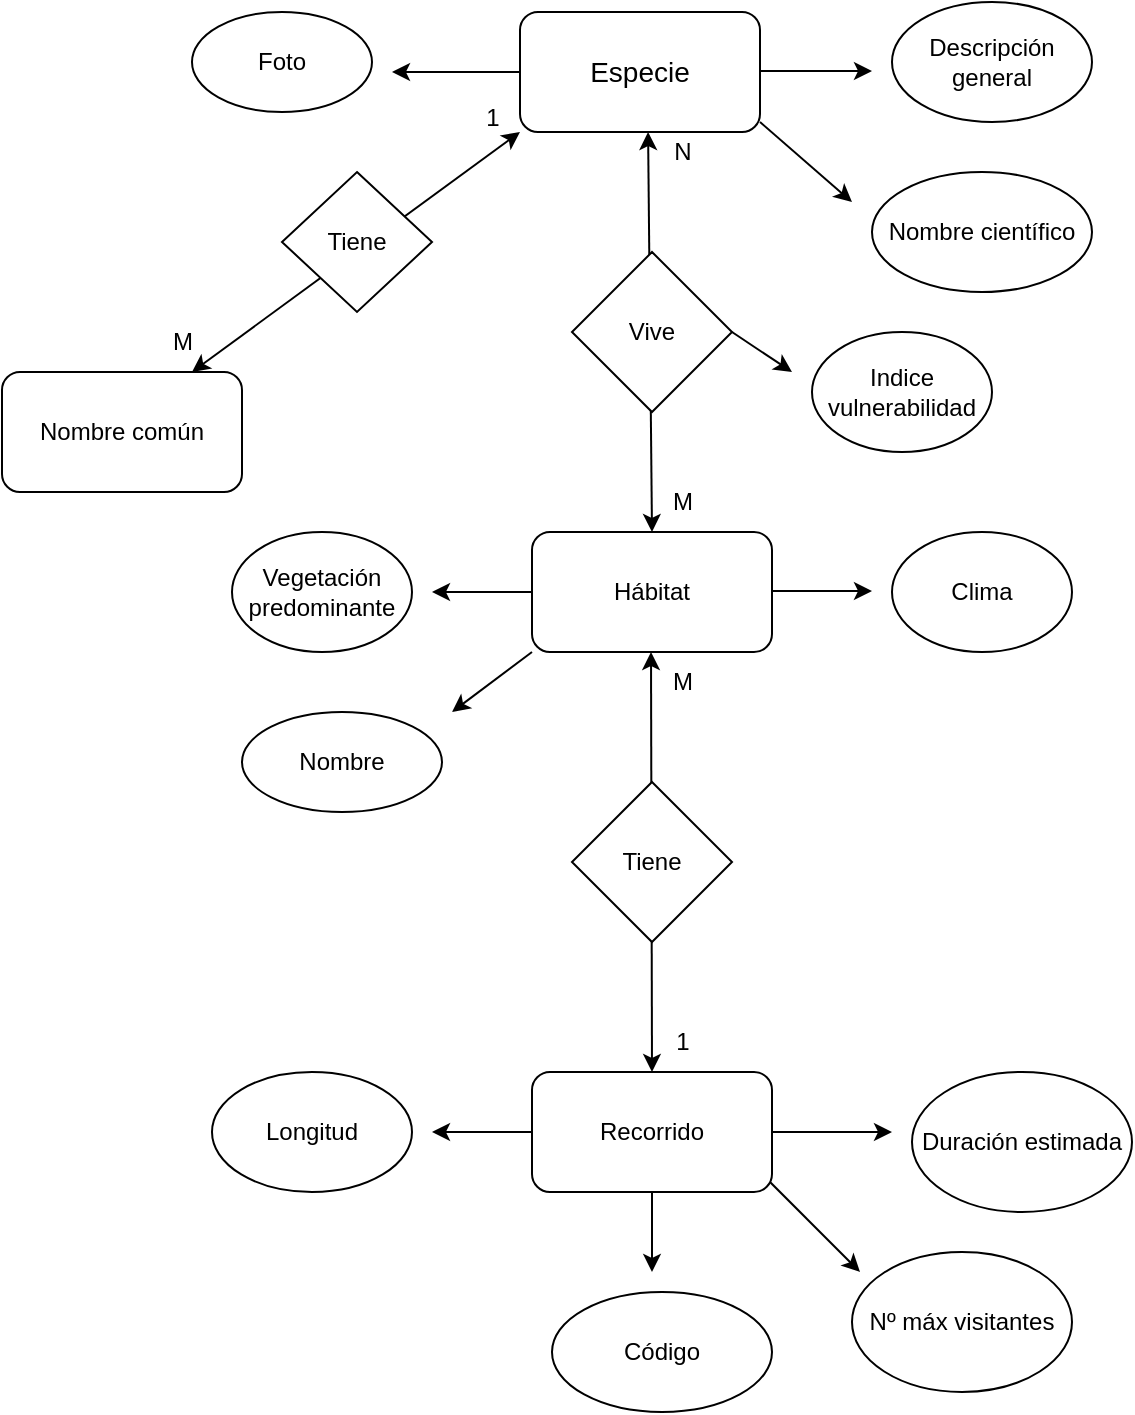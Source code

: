 <mxfile>
    <diagram id="MAq-5ib7vKx9HA5nYiOw" name="Page-1">
        <mxGraphModel dx="584" dy="761" grid="1" gridSize="10" guides="1" tooltips="1" connect="1" arrows="1" fold="1" page="1" pageScale="1" pageWidth="827" pageHeight="1169" math="0" shadow="0">
            <root>
                <mxCell id="0"/>
                <mxCell id="1" parent="0"/>
                <mxCell id="7" style="edgeStyle=none;html=1;exitX=1;exitY=0.75;exitDx=0;exitDy=0;" edge="1" parent="1">
                    <mxGeometry relative="1" as="geometry">
                        <mxPoint x="590" y="149.5" as="targetPoint"/>
                        <mxPoint x="534" y="149.5" as="sourcePoint"/>
                    </mxGeometry>
                </mxCell>
                <mxCell id="9" style="edgeStyle=none;html=1;exitX=0;exitY=0.5;exitDx=0;exitDy=0;" edge="1" parent="1" source="2">
                    <mxGeometry relative="1" as="geometry">
                        <mxPoint x="350" y="150" as="targetPoint"/>
                    </mxGeometry>
                </mxCell>
                <mxCell id="23" style="edgeStyle=none;html=1;exitX=1;exitY=1;exitDx=0;exitDy=0;" edge="1" parent="1">
                    <mxGeometry relative="1" as="geometry">
                        <mxPoint x="580" y="215" as="targetPoint"/>
                        <mxPoint x="534" y="175" as="sourcePoint"/>
                    </mxGeometry>
                </mxCell>
                <mxCell id="2" value="&lt;font style=&quot;font-size: 14px;&quot;&gt;Especie&lt;/font&gt;" style="rounded=1;whiteSpace=wrap;html=1;" vertex="1" parent="1">
                    <mxGeometry x="414" y="120" width="120" height="60" as="geometry"/>
                </mxCell>
                <mxCell id="6" value="Nombre científico" style="ellipse;whiteSpace=wrap;html=1;" vertex="1" parent="1">
                    <mxGeometry x="590" y="200" width="110" height="60" as="geometry"/>
                </mxCell>
                <mxCell id="8" value="Descripción general" style="ellipse;whiteSpace=wrap;html=1;" vertex="1" parent="1">
                    <mxGeometry x="600" y="115" width="100" height="60" as="geometry"/>
                </mxCell>
                <mxCell id="10" value="Foto" style="ellipse;whiteSpace=wrap;html=1;" vertex="1" parent="1">
                    <mxGeometry x="250" y="120" width="90" height="50" as="geometry"/>
                </mxCell>
                <mxCell id="28" style="edgeStyle=none;html=1;exitX=0;exitY=0.5;exitDx=0;exitDy=0;" edge="1" parent="1" source="12">
                    <mxGeometry relative="1" as="geometry">
                        <mxPoint x="370" y="410" as="targetPoint"/>
                    </mxGeometry>
                </mxCell>
                <mxCell id="29" style="edgeStyle=none;html=1;exitX=0;exitY=1;exitDx=0;exitDy=0;" edge="1" parent="1" source="12">
                    <mxGeometry relative="1" as="geometry">
                        <mxPoint x="380" y="470" as="targetPoint"/>
                    </mxGeometry>
                </mxCell>
                <mxCell id="12" value="Hábitat" style="rounded=1;whiteSpace=wrap;html=1;" vertex="1" parent="1">
                    <mxGeometry x="420" y="380" width="120" height="60" as="geometry"/>
                </mxCell>
                <mxCell id="14" value="Nombre" style="ellipse;whiteSpace=wrap;html=1;" vertex="1" parent="1">
                    <mxGeometry x="275" y="470" width="100" height="50" as="geometry"/>
                </mxCell>
                <mxCell id="16" value="Clima" style="ellipse;whiteSpace=wrap;html=1;" vertex="1" parent="1">
                    <mxGeometry x="600" y="380" width="90" height="60" as="geometry"/>
                </mxCell>
                <mxCell id="19" value="Vegetación predominante" style="ellipse;whiteSpace=wrap;html=1;" vertex="1" parent="1">
                    <mxGeometry x="270" y="380" width="90" height="60" as="geometry"/>
                </mxCell>
                <mxCell id="22" value="Indice vulnerabilidad" style="ellipse;whiteSpace=wrap;html=1;" vertex="1" parent="1">
                    <mxGeometry x="560" y="280" width="90" height="60" as="geometry"/>
                </mxCell>
                <mxCell id="27" style="edgeStyle=none;html=1;exitX=1;exitY=0.5;exitDx=0;exitDy=0;" edge="1" parent="1">
                    <mxGeometry relative="1" as="geometry">
                        <mxPoint x="550" y="300" as="targetPoint"/>
                        <mxPoint x="520" y="280" as="sourcePoint"/>
                    </mxGeometry>
                </mxCell>
                <mxCell id="26" value="" style="endArrow=classic;html=1;" edge="1" parent="1">
                    <mxGeometry width="50" height="50" relative="1" as="geometry">
                        <mxPoint x="540" y="409.5" as="sourcePoint"/>
                        <mxPoint x="590" y="409.5" as="targetPoint"/>
                    </mxGeometry>
                </mxCell>
                <mxCell id="30" value="" style="endArrow=classic;startArrow=classic;html=1;" edge="1" parent="1">
                    <mxGeometry width="50" height="50" relative="1" as="geometry">
                        <mxPoint x="480" y="650" as="sourcePoint"/>
                        <mxPoint x="479.5" y="440" as="targetPoint"/>
                    </mxGeometry>
                </mxCell>
                <mxCell id="32" style="edgeStyle=none;html=1;exitX=0.5;exitY=1;exitDx=0;exitDy=0;" edge="1" parent="1" source="31">
                    <mxGeometry relative="1" as="geometry">
                        <mxPoint x="480" y="750" as="targetPoint"/>
                    </mxGeometry>
                </mxCell>
                <mxCell id="34" style="edgeStyle=none;html=1;exitX=1;exitY=0.5;exitDx=0;exitDy=0;" edge="1" parent="1" source="31">
                    <mxGeometry relative="1" as="geometry">
                        <mxPoint x="600" y="680" as="targetPoint"/>
                    </mxGeometry>
                </mxCell>
                <mxCell id="36" style="edgeStyle=none;html=1;exitX=0;exitY=0.5;exitDx=0;exitDy=0;" edge="1" parent="1" source="31">
                    <mxGeometry relative="1" as="geometry">
                        <mxPoint x="370" y="680" as="targetPoint"/>
                    </mxGeometry>
                </mxCell>
                <mxCell id="38" style="edgeStyle=none;html=1;exitX=1;exitY=1;exitDx=0;exitDy=0;" edge="1" parent="1">
                    <mxGeometry relative="1" as="geometry">
                        <mxPoint x="584" y="750" as="targetPoint"/>
                        <mxPoint x="534" y="700" as="sourcePoint"/>
                    </mxGeometry>
                </mxCell>
                <mxCell id="31" value="Recorrido" style="rounded=1;whiteSpace=wrap;html=1;" vertex="1" parent="1">
                    <mxGeometry x="420" y="650" width="120" height="60" as="geometry"/>
                </mxCell>
                <mxCell id="33" value="Código" style="ellipse;whiteSpace=wrap;html=1;" vertex="1" parent="1">
                    <mxGeometry x="430" y="760" width="110" height="60" as="geometry"/>
                </mxCell>
                <mxCell id="35" value="Duración estimada" style="ellipse;whiteSpace=wrap;html=1;" vertex="1" parent="1">
                    <mxGeometry x="610" y="650" width="110" height="70" as="geometry"/>
                </mxCell>
                <mxCell id="37" value="Longitud" style="ellipse;whiteSpace=wrap;html=1;" vertex="1" parent="1">
                    <mxGeometry x="260" y="650" width="100" height="60" as="geometry"/>
                </mxCell>
                <mxCell id="39" value="Nº máx visitantes" style="ellipse;whiteSpace=wrap;html=1;" vertex="1" parent="1">
                    <mxGeometry x="580" y="740" width="110" height="70" as="geometry"/>
                </mxCell>
                <mxCell id="40" value="1" style="text;html=1;align=center;verticalAlign=middle;resizable=0;points=[];autosize=1;strokeColor=none;fillColor=none;" vertex="1" parent="1">
                    <mxGeometry x="480" y="620" width="30" height="30" as="geometry"/>
                </mxCell>
                <mxCell id="41" value="M" style="text;html=1;align=center;verticalAlign=middle;resizable=0;points=[];autosize=1;strokeColor=none;fillColor=none;" vertex="1" parent="1">
                    <mxGeometry x="480" y="440" width="30" height="30" as="geometry"/>
                </mxCell>
                <mxCell id="42" value="" style="endArrow=classic;startArrow=classic;html=1;entryX=0.192;entryY=1.067;entryDx=0;entryDy=0;entryPerimeter=0;exitX=0.5;exitY=0;exitDx=0;exitDy=0;" edge="1" parent="1" source="12">
                    <mxGeometry width="50" height="50" relative="1" as="geometry">
                        <mxPoint x="480" y="375.98" as="sourcePoint"/>
                        <mxPoint x="478.04" y="180.0" as="targetPoint"/>
                    </mxGeometry>
                </mxCell>
                <mxCell id="43" value="Vive" style="rhombus;whiteSpace=wrap;html=1;" vertex="1" parent="1">
                    <mxGeometry x="440" y="240" width="80" height="80" as="geometry"/>
                </mxCell>
                <mxCell id="44" value="Tiene" style="rhombus;whiteSpace=wrap;html=1;" vertex="1" parent="1">
                    <mxGeometry x="440" y="505" width="80" height="80" as="geometry"/>
                </mxCell>
                <mxCell id="45" value="M" style="text;html=1;align=center;verticalAlign=middle;resizable=0;points=[];autosize=1;strokeColor=none;fillColor=none;" vertex="1" parent="1">
                    <mxGeometry x="480" y="350" width="30" height="30" as="geometry"/>
                </mxCell>
                <mxCell id="46" value="N" style="text;html=1;align=center;verticalAlign=middle;resizable=0;points=[];autosize=1;strokeColor=none;fillColor=none;" vertex="1" parent="1">
                    <mxGeometry x="480" y="175" width="30" height="30" as="geometry"/>
                </mxCell>
                <mxCell id="47" value="Nombre común" style="rounded=1;whiteSpace=wrap;html=1;" vertex="1" parent="1">
                    <mxGeometry x="155" y="300" width="120" height="60" as="geometry"/>
                </mxCell>
                <mxCell id="48" value="" style="endArrow=classic;startArrow=classic;html=1;" edge="1" parent="1">
                    <mxGeometry width="50" height="50" relative="1" as="geometry">
                        <mxPoint x="250" y="300" as="sourcePoint"/>
                        <mxPoint x="414" y="180" as="targetPoint"/>
                    </mxGeometry>
                </mxCell>
                <mxCell id="49" value="Tiene" style="rhombus;whiteSpace=wrap;html=1;" vertex="1" parent="1">
                    <mxGeometry x="295" y="200" width="75" height="70" as="geometry"/>
                </mxCell>
                <mxCell id="50" value="M" style="text;html=1;align=center;verticalAlign=middle;resizable=0;points=[];autosize=1;strokeColor=none;fillColor=none;" vertex="1" parent="1">
                    <mxGeometry x="230" y="270" width="30" height="30" as="geometry"/>
                </mxCell>
                <mxCell id="51" value="1" style="text;html=1;align=center;verticalAlign=middle;resizable=0;points=[];autosize=1;strokeColor=none;fillColor=none;" vertex="1" parent="1">
                    <mxGeometry x="385" y="158" width="30" height="30" as="geometry"/>
                </mxCell>
            </root>
        </mxGraphModel>
    </diagram>
</mxfile>